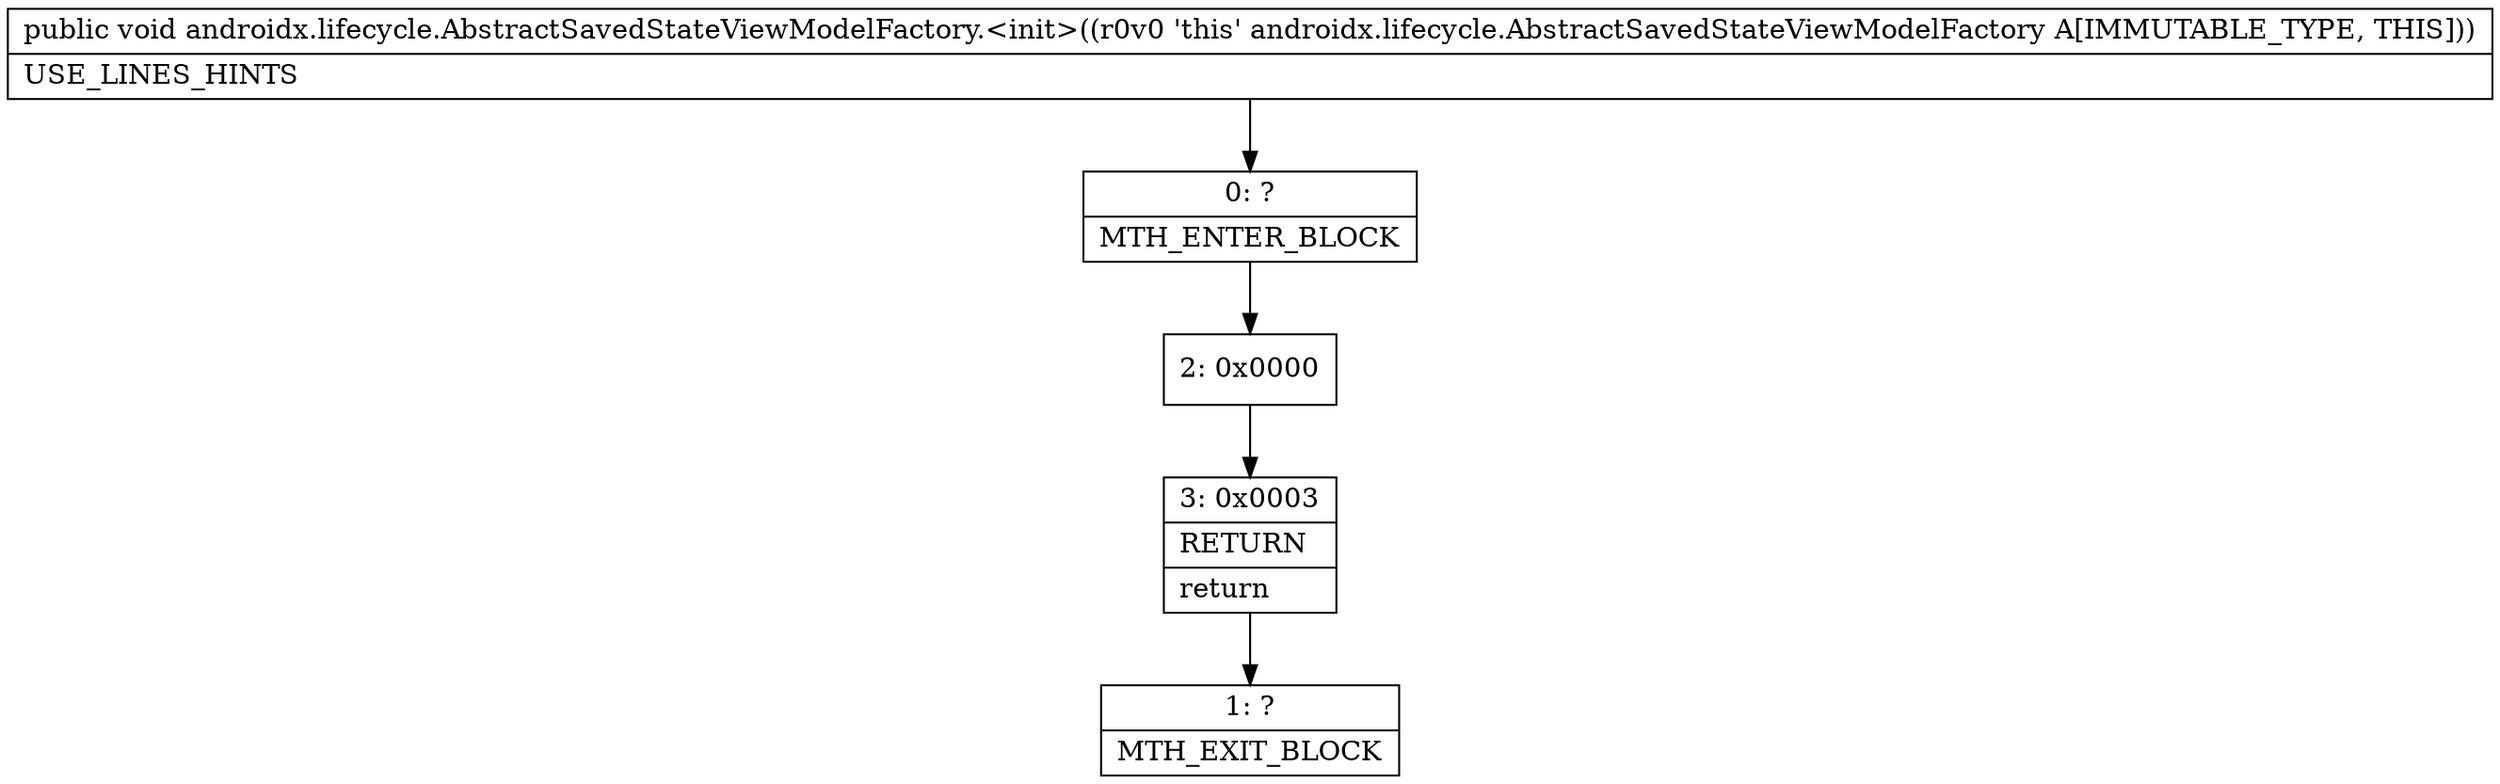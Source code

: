 digraph "CFG forandroidx.lifecycle.AbstractSavedStateViewModelFactory.\<init\>()V" {
Node_0 [shape=record,label="{0\:\ ?|MTH_ENTER_BLOCK\l}"];
Node_2 [shape=record,label="{2\:\ 0x0000}"];
Node_3 [shape=record,label="{3\:\ 0x0003|RETURN\l|return\l}"];
Node_1 [shape=record,label="{1\:\ ?|MTH_EXIT_BLOCK\l}"];
MethodNode[shape=record,label="{public void androidx.lifecycle.AbstractSavedStateViewModelFactory.\<init\>((r0v0 'this' androidx.lifecycle.AbstractSavedStateViewModelFactory A[IMMUTABLE_TYPE, THIS]))  | USE_LINES_HINTS\l}"];
MethodNode -> Node_0;Node_0 -> Node_2;
Node_2 -> Node_3;
Node_3 -> Node_1;
}

